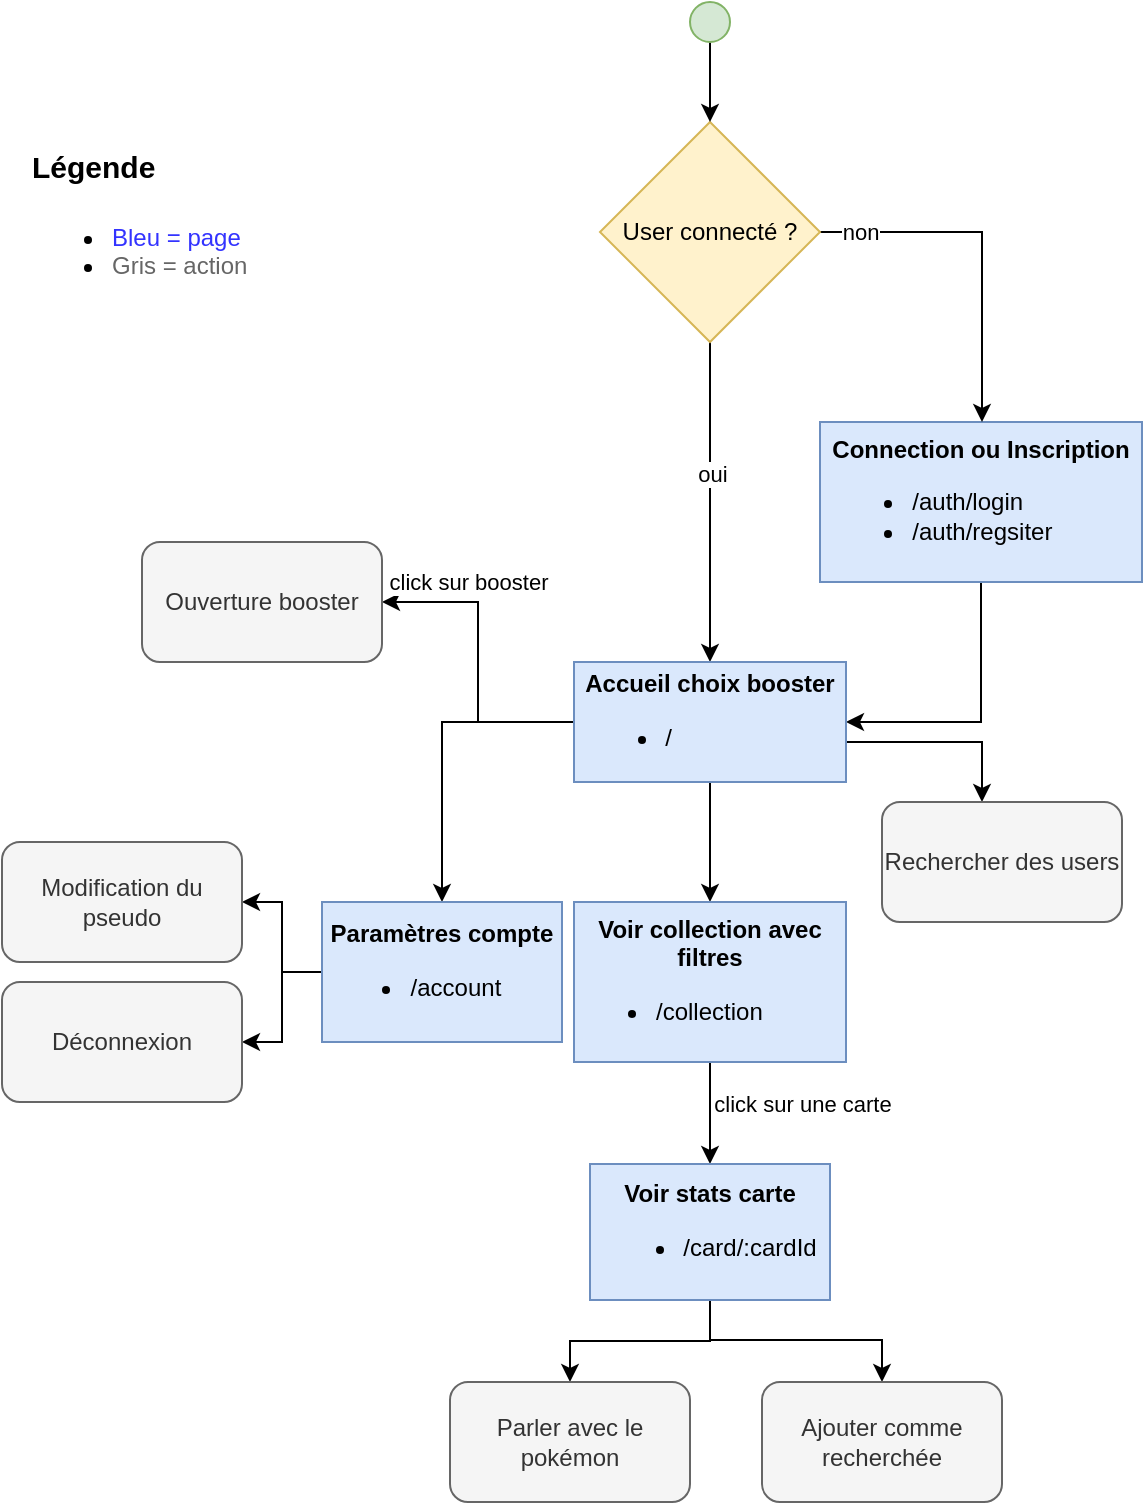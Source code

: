 <mxfile version="22.1.2" type="device">
  <diagram name="Page-1" id="jHOTtQWDINjEp1J0P8Xb">
    <mxGraphModel dx="1195" dy="1978" grid="1" gridSize="10" guides="1" tooltips="1" connect="1" arrows="1" fold="1" page="1" pageScale="1" pageWidth="827" pageHeight="1169" math="0" shadow="0">
      <root>
        <mxCell id="0" />
        <mxCell id="1" parent="0" />
        <mxCell id="_AU6K7st_uVQFZbXDByO-8" style="edgeStyle=orthogonalEdgeStyle;rounded=0;orthogonalLoop=1;jettySize=auto;html=1;entryX=1;entryY=0.5;entryDx=0;entryDy=0;" parent="1" source="_AU6K7st_uVQFZbXDByO-1" target="_AU6K7st_uVQFZbXDByO-5" edge="1">
          <mxGeometry relative="1" as="geometry" />
        </mxCell>
        <mxCell id="_AU6K7st_uVQFZbXDByO-1" value="&lt;b&gt;Connection ou Inscription&lt;br&gt;&lt;/b&gt;&lt;ul&gt;&lt;li style=&quot;text-align: left;&quot;&gt;/auth/login&lt;/li&gt;&lt;li style=&quot;text-align: left;&quot;&gt;/auth/regsiter&lt;/li&gt;&lt;/ul&gt;" style="rounded=0;whiteSpace=wrap;html=1;fillColor=#dae8fc;strokeColor=#6c8ebf;" parent="1" vertex="1">
          <mxGeometry x="469" y="180" width="161" height="80" as="geometry" />
        </mxCell>
        <mxCell id="_AU6K7st_uVQFZbXDByO-3" style="edgeStyle=orthogonalEdgeStyle;rounded=0;orthogonalLoop=1;jettySize=auto;html=1;entryX=0.5;entryY=0;entryDx=0;entryDy=0;" parent="1" source="_AU6K7st_uVQFZbXDByO-2" target="_AU6K7st_uVQFZbXDByO-1" edge="1">
          <mxGeometry relative="1" as="geometry">
            <Array as="points">
              <mxPoint x="550" y="85" />
              <mxPoint x="550" y="180" />
            </Array>
          </mxGeometry>
        </mxCell>
        <mxCell id="_AU6K7st_uVQFZbXDByO-4" value="non" style="edgeLabel;html=1;align=center;verticalAlign=middle;resizable=0;points=[];" parent="_AU6K7st_uVQFZbXDByO-3" vertex="1" connectable="0">
          <mxGeometry x="-0.781" relative="1" as="geometry">
            <mxPoint as="offset" />
          </mxGeometry>
        </mxCell>
        <mxCell id="_AU6K7st_uVQFZbXDByO-6" style="edgeStyle=orthogonalEdgeStyle;rounded=0;orthogonalLoop=1;jettySize=auto;html=1;" parent="1" source="_AU6K7st_uVQFZbXDByO-2" target="_AU6K7st_uVQFZbXDByO-5" edge="1">
          <mxGeometry relative="1" as="geometry" />
        </mxCell>
        <mxCell id="_AU6K7st_uVQFZbXDByO-7" value="oui" style="edgeLabel;html=1;align=center;verticalAlign=middle;resizable=0;points=[];" parent="_AU6K7st_uVQFZbXDByO-6" vertex="1" connectable="0">
          <mxGeometry x="-0.175" y="1" relative="1" as="geometry">
            <mxPoint as="offset" />
          </mxGeometry>
        </mxCell>
        <mxCell id="_AU6K7st_uVQFZbXDByO-2" value="User connecté ?" style="rhombus;whiteSpace=wrap;html=1;fillColor=#fff2cc;strokeColor=#d6b656;" parent="1" vertex="1">
          <mxGeometry x="359" y="30" width="110" height="110" as="geometry" />
        </mxCell>
        <mxCell id="_AU6K7st_uVQFZbXDByO-12" style="edgeStyle=orthogonalEdgeStyle;rounded=0;orthogonalLoop=1;jettySize=auto;html=1;" parent="1" source="_AU6K7st_uVQFZbXDByO-5" target="_AU6K7st_uVQFZbXDByO-11" edge="1">
          <mxGeometry relative="1" as="geometry" />
        </mxCell>
        <mxCell id="_AU6K7st_uVQFZbXDByO-16" style="edgeStyle=orthogonalEdgeStyle;rounded=0;orthogonalLoop=1;jettySize=auto;html=1;" parent="1" source="_AU6K7st_uVQFZbXDByO-5" target="_AU6K7st_uVQFZbXDByO-15" edge="1">
          <mxGeometry relative="1" as="geometry">
            <Array as="points">
              <mxPoint x="550" y="340" />
            </Array>
          </mxGeometry>
        </mxCell>
        <mxCell id="_AU6K7st_uVQFZbXDByO-28" style="edgeStyle=orthogonalEdgeStyle;rounded=0;orthogonalLoop=1;jettySize=auto;html=1;entryX=1;entryY=0.5;entryDx=0;entryDy=0;" parent="1" source="_AU6K7st_uVQFZbXDByO-5" target="_AU6K7st_uVQFZbXDByO-27" edge="1">
          <mxGeometry relative="1" as="geometry" />
        </mxCell>
        <mxCell id="_AU6K7st_uVQFZbXDByO-34" value="click sur booster" style="edgeLabel;html=1;align=center;verticalAlign=middle;resizable=0;points=[];" parent="_AU6K7st_uVQFZbXDByO-28" vertex="1" connectable="0">
          <mxGeometry x="-0.768" y="1" relative="1" as="geometry">
            <mxPoint x="-35" y="-71" as="offset" />
          </mxGeometry>
        </mxCell>
        <mxCell id="rAawY12WHn6F68koOuxc-1" style="edgeStyle=orthogonalEdgeStyle;rounded=0;orthogonalLoop=1;jettySize=auto;html=1;" edge="1" parent="1" source="_AU6K7st_uVQFZbXDByO-5" target="_AU6K7st_uVQFZbXDByO-13">
          <mxGeometry relative="1" as="geometry" />
        </mxCell>
        <mxCell id="_AU6K7st_uVQFZbXDByO-5" value="&lt;b&gt;Accueil choix booster&lt;br&gt;&lt;/b&gt;&lt;ul&gt;&lt;li style=&quot;text-align: left;&quot;&gt;/&lt;/li&gt;&lt;/ul&gt;" style="rounded=0;whiteSpace=wrap;html=1;fillColor=#dae8fc;strokeColor=#6c8ebf;" parent="1" vertex="1">
          <mxGeometry x="346" y="300" width="136" height="60" as="geometry" />
        </mxCell>
        <mxCell id="_AU6K7st_uVQFZbXDByO-10" style="edgeStyle=orthogonalEdgeStyle;rounded=0;orthogonalLoop=1;jettySize=auto;html=1;entryX=0.5;entryY=0;entryDx=0;entryDy=0;" parent="1" source="_AU6K7st_uVQFZbXDByO-9" target="_AU6K7st_uVQFZbXDByO-2" edge="1">
          <mxGeometry relative="1" as="geometry" />
        </mxCell>
        <mxCell id="_AU6K7st_uVQFZbXDByO-9" value="" style="ellipse;whiteSpace=wrap;html=1;aspect=fixed;fillColor=#d5e8d4;strokeColor=#82b366;" parent="1" vertex="1">
          <mxGeometry x="404" y="-30" width="20" height="20" as="geometry" />
        </mxCell>
        <mxCell id="_AU6K7st_uVQFZbXDByO-25" value="" style="edgeStyle=orthogonalEdgeStyle;rounded=0;orthogonalLoop=1;jettySize=auto;html=1;" parent="1" source="_AU6K7st_uVQFZbXDByO-11" target="_AU6K7st_uVQFZbXDByO-24" edge="1">
          <mxGeometry relative="1" as="geometry" />
        </mxCell>
        <mxCell id="_AU6K7st_uVQFZbXDByO-30" style="edgeStyle=orthogonalEdgeStyle;rounded=0;orthogonalLoop=1;jettySize=auto;html=1;entryX=1;entryY=0.5;entryDx=0;entryDy=0;" parent="1" source="_AU6K7st_uVQFZbXDByO-11" target="_AU6K7st_uVQFZbXDByO-29" edge="1">
          <mxGeometry relative="1" as="geometry" />
        </mxCell>
        <mxCell id="_AU6K7st_uVQFZbXDByO-11" value="&lt;b&gt;Paramètres compte&lt;/b&gt;&lt;br&gt;&lt;ul style=&quot;&quot;&gt;&lt;li style=&quot;text-align: left;&quot;&gt;/account&lt;/li&gt;&lt;/ul&gt;" style="rounded=0;whiteSpace=wrap;html=1;fillColor=#dae8fc;strokeColor=#6c8ebf;" parent="1" vertex="1">
          <mxGeometry x="220" y="420" width="120" height="70" as="geometry" />
        </mxCell>
        <mxCell id="_AU6K7st_uVQFZbXDByO-18" style="edgeStyle=orthogonalEdgeStyle;rounded=0;orthogonalLoop=1;jettySize=auto;html=1;" parent="1" source="_AU6K7st_uVQFZbXDByO-13" target="_AU6K7st_uVQFZbXDByO-17" edge="1">
          <mxGeometry relative="1" as="geometry" />
        </mxCell>
        <mxCell id="_AU6K7st_uVQFZbXDByO-20" value="click sur une carte" style="edgeLabel;html=1;align=center;verticalAlign=middle;resizable=0;points=[];" parent="_AU6K7st_uVQFZbXDByO-18" vertex="1" connectable="0">
          <mxGeometry x="-0.433" y="-1" relative="1" as="geometry">
            <mxPoint x="47" y="6" as="offset" />
          </mxGeometry>
        </mxCell>
        <mxCell id="_AU6K7st_uVQFZbXDByO-13" value="&lt;b&gt;Voir collection avec filtres&lt;/b&gt;&lt;br&gt;&lt;ul style=&quot;&quot;&gt;&lt;li style=&quot;text-align: left;&quot;&gt;/collection&lt;/li&gt;&lt;/ul&gt;" style="rounded=0;whiteSpace=wrap;html=1;fillColor=#dae8fc;strokeColor=#6c8ebf;" parent="1" vertex="1">
          <mxGeometry x="346" y="420" width="136" height="80" as="geometry" />
        </mxCell>
        <mxCell id="_AU6K7st_uVQFZbXDByO-15" value="Rechercher des users" style="rounded=1;whiteSpace=wrap;html=1;fillColor=#f5f5f5;fontColor=#333333;strokeColor=#666666;" parent="1" vertex="1">
          <mxGeometry x="500" y="370" width="120" height="60" as="geometry" />
        </mxCell>
        <mxCell id="rAawY12WHn6F68koOuxc-2" style="edgeStyle=orthogonalEdgeStyle;rounded=0;orthogonalLoop=1;jettySize=auto;html=1;" edge="1" parent="1" source="_AU6K7st_uVQFZbXDByO-17" target="_AU6K7st_uVQFZbXDByO-22">
          <mxGeometry relative="1" as="geometry" />
        </mxCell>
        <mxCell id="rAawY12WHn6F68koOuxc-3" style="edgeStyle=orthogonalEdgeStyle;rounded=0;orthogonalLoop=1;jettySize=auto;html=1;" edge="1" parent="1" source="_AU6K7st_uVQFZbXDByO-17" target="_AU6K7st_uVQFZbXDByO-19">
          <mxGeometry relative="1" as="geometry">
            <Array as="points">
              <mxPoint x="414" y="639" />
              <mxPoint x="500" y="639" />
            </Array>
          </mxGeometry>
        </mxCell>
        <mxCell id="_AU6K7st_uVQFZbXDByO-17" value="&lt;b&gt;Voir stats carte&lt;/b&gt;&lt;br&gt;&lt;ul style=&quot;&quot;&gt;&lt;li style=&quot;text-align: left; border-color: var(--border-color);&quot;&gt;/card/:cardId&lt;/li&gt;&lt;/ul&gt;" style="rounded=0;whiteSpace=wrap;html=1;fillColor=#dae8fc;strokeColor=#6c8ebf;" parent="1" vertex="1">
          <mxGeometry x="354" y="551" width="120" height="68" as="geometry" />
        </mxCell>
        <mxCell id="_AU6K7st_uVQFZbXDByO-19" value="Ajouter comme recherchée" style="rounded=1;whiteSpace=wrap;html=1;fillColor=#f5f5f5;fontColor=#333333;strokeColor=#666666;" parent="1" vertex="1">
          <mxGeometry x="440" y="660" width="120" height="60" as="geometry" />
        </mxCell>
        <mxCell id="_AU6K7st_uVQFZbXDByO-22" value="Parler avec le pokémon" style="rounded=1;whiteSpace=wrap;html=1;fillColor=#f5f5f5;strokeColor=#666666;fontColor=#333333;" parent="1" vertex="1">
          <mxGeometry x="284" y="660" width="120" height="60" as="geometry" />
        </mxCell>
        <mxCell id="_AU6K7st_uVQFZbXDByO-24" value="Modification du pseudo" style="whiteSpace=wrap;html=1;rounded=1;fillColor=#f5f5f5;fontColor=#333333;strokeColor=#666666;" parent="1" vertex="1">
          <mxGeometry x="60" y="390" width="120" height="60" as="geometry" />
        </mxCell>
        <mxCell id="_AU6K7st_uVQFZbXDByO-27" value="Ouverture booster" style="whiteSpace=wrap;html=1;rounded=1;fillColor=#f5f5f5;fontColor=#333333;strokeColor=#666666;" parent="1" vertex="1">
          <mxGeometry x="130" y="240" width="120" height="60" as="geometry" />
        </mxCell>
        <mxCell id="_AU6K7st_uVQFZbXDByO-29" value="Déconnexion" style="whiteSpace=wrap;html=1;rounded=1;fillColor=#f5f5f5;fontColor=#333333;strokeColor=#666666;" parent="1" vertex="1">
          <mxGeometry x="60" y="460" width="120" height="60" as="geometry" />
        </mxCell>
        <mxCell id="_AU6K7st_uVQFZbXDByO-32" value="&lt;h1&gt;&lt;font style=&quot;font-size: 15px;&quot;&gt;Légende&lt;/font&gt;&lt;/h1&gt;&lt;p&gt;&lt;/p&gt;&lt;ul&gt;&lt;li&gt;&lt;font color=&quot;#3333ff&quot;&gt;Bleu = page&lt;/font&gt;&lt;/li&gt;&lt;li&gt;&lt;font color=&quot;#666666&quot;&gt;Gris = action&lt;/font&gt;&lt;/li&gt;&lt;/ul&gt;&lt;p&gt;&lt;/p&gt;" style="text;html=1;strokeColor=none;fillColor=none;spacing=5;spacingTop=-20;whiteSpace=wrap;overflow=hidden;rounded=0;" parent="1" vertex="1">
          <mxGeometry x="70" y="30" width="190" height="120" as="geometry" />
        </mxCell>
      </root>
    </mxGraphModel>
  </diagram>
</mxfile>
